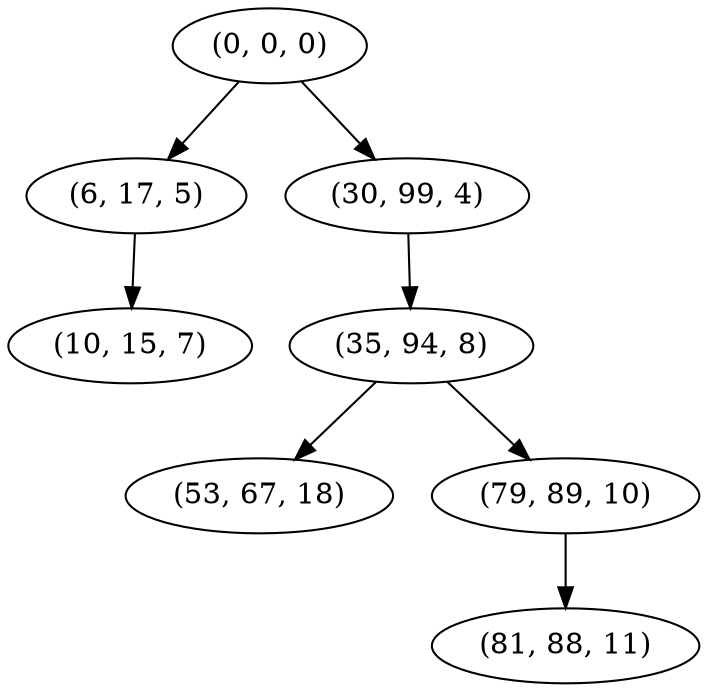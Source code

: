 digraph tree {
    "(0, 0, 0)";
    "(6, 17, 5)";
    "(10, 15, 7)";
    "(30, 99, 4)";
    "(35, 94, 8)";
    "(53, 67, 18)";
    "(79, 89, 10)";
    "(81, 88, 11)";
    "(0, 0, 0)" -> "(6, 17, 5)";
    "(0, 0, 0)" -> "(30, 99, 4)";
    "(6, 17, 5)" -> "(10, 15, 7)";
    "(30, 99, 4)" -> "(35, 94, 8)";
    "(35, 94, 8)" -> "(53, 67, 18)";
    "(35, 94, 8)" -> "(79, 89, 10)";
    "(79, 89, 10)" -> "(81, 88, 11)";
}
